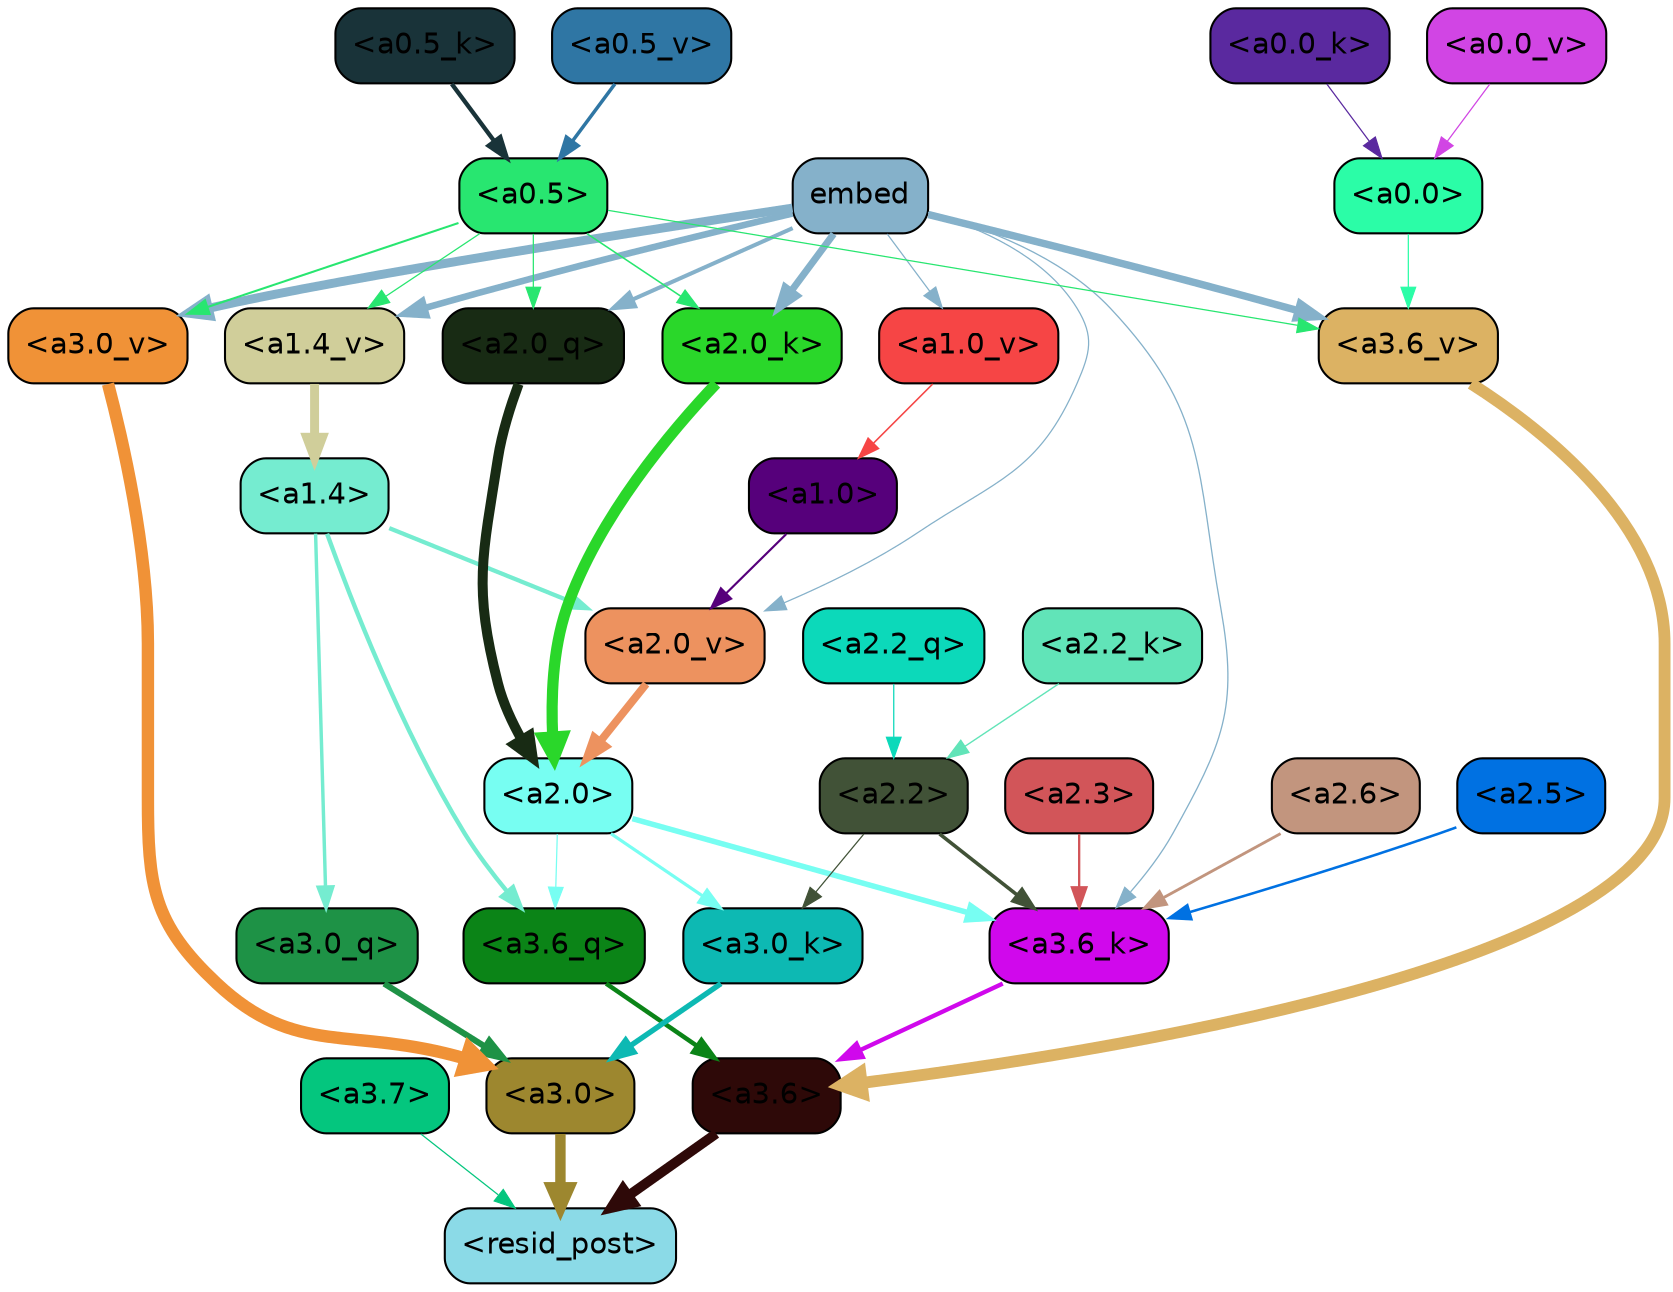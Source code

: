 strict digraph "" {
	graph [bgcolor=transparent,
		layout=dot,
		overlap=false,
		splines=true
	];
	"<a3.7>"	[color=black,
		fillcolor="#04c67e",
		fontname=Helvetica,
		shape=box,
		style="filled, rounded"];
	"<resid_post>"	[color=black,
		fillcolor="#8bdae7",
		fontname=Helvetica,
		shape=box,
		style="filled, rounded"];
	"<a3.7>" -> "<resid_post>"	[color="#04c67e",
		penwidth=0.6];
	"<a3.6>"	[color=black,
		fillcolor="#2e0908",
		fontname=Helvetica,
		shape=box,
		style="filled, rounded"];
	"<a3.6>" -> "<resid_post>"	[color="#2e0908",
		penwidth=4.748674273490906];
	"<a3.0>"	[color=black,
		fillcolor="#9d872f",
		fontname=Helvetica,
		shape=box,
		style="filled, rounded"];
	"<a3.0>" -> "<resid_post>"	[color="#9d872f",
		penwidth=5.004031300544739];
	"<a3.6_q>"	[color=black,
		fillcolor="#0b8417",
		fontname=Helvetica,
		shape=box,
		style="filled, rounded"];
	"<a3.6_q>" -> "<a3.6>"	[color="#0b8417",
		penwidth=2.1656854450702667];
	"<a3.0_q>"	[color=black,
		fillcolor="#1e9246",
		fontname=Helvetica,
		shape=box,
		style="filled, rounded"];
	"<a3.0_q>" -> "<a3.0>"	[color="#1e9246",
		penwidth=2.95696559548378];
	"<a3.6_k>"	[color=black,
		fillcolor="#d008ec",
		fontname=Helvetica,
		shape=box,
		style="filled, rounded"];
	"<a3.6_k>" -> "<a3.6>"	[color="#d008ec",
		penwidth=2.086437076330185];
	"<a3.0_k>"	[color=black,
		fillcolor="#0db9b3",
		fontname=Helvetica,
		shape=box,
		style="filled, rounded"];
	"<a3.0_k>" -> "<a3.0>"	[color="#0db9b3",
		penwidth=2.5988530814647675];
	"<a3.6_v>"	[color=black,
		fillcolor="#dcb263",
		fontname=Helvetica,
		shape=box,
		style="filled, rounded"];
	"<a3.6_v>" -> "<a3.6>"	[color="#dcb263",
		penwidth=5.669987380504608];
	"<a3.0_v>"	[color=black,
		fillcolor="#f09237",
		fontname=Helvetica,
		shape=box,
		style="filled, rounded"];
	"<a3.0_v>" -> "<a3.0>"	[color="#f09237",
		penwidth=5.9515902400016785];
	"<a2.0>"	[color=black,
		fillcolor="#77fef2",
		fontname=Helvetica,
		shape=box,
		style="filled, rounded"];
	"<a2.0>" -> "<a3.6_q>"	[color="#77fef2",
		penwidth=0.6];
	"<a2.0>" -> "<a3.6_k>"	[color="#77fef2",
		penwidth=2.6423546075820923];
	"<a2.0>" -> "<a3.0_k>"	[color="#77fef2",
		penwidth=1.5482127666473389];
	"<a1.4>"	[color=black,
		fillcolor="#75ecd0",
		fontname=Helvetica,
		shape=box,
		style="filled, rounded"];
	"<a1.4>" -> "<a3.6_q>"	[color="#75ecd0",
		penwidth=2.1035547256469727];
	"<a1.4>" -> "<a3.0_q>"	[color="#75ecd0",
		penwidth=1.6541699171066284];
	"<a2.0_v>"	[color=black,
		fillcolor="#ed925f",
		fontname=Helvetica,
		shape=box,
		style="filled, rounded"];
	"<a1.4>" -> "<a2.0_v>"	[color="#75ecd0",
		penwidth=2.048949420452118];
	"<a2.6>"	[color=black,
		fillcolor="#c2957e",
		fontname=Helvetica,
		shape=box,
		style="filled, rounded"];
	"<a2.6>" -> "<a3.6_k>"	[color="#c2957e",
		penwidth=1.3718644380569458];
	"<a2.5>"	[color=black,
		fillcolor="#0071e2",
		fontname=Helvetica,
		shape=box,
		style="filled, rounded"];
	"<a2.5>" -> "<a3.6_k>"	[color="#0071e2",
		penwidth=1.231603980064392];
	"<a2.3>"	[color=black,
		fillcolor="#d25559",
		fontname=Helvetica,
		shape=box,
		style="filled, rounded"];
	"<a2.3>" -> "<a3.6_k>"	[color="#d25559",
		penwidth=1.1117559671401978];
	"<a2.2>"	[color=black,
		fillcolor="#415237",
		fontname=Helvetica,
		shape=box,
		style="filled, rounded"];
	"<a2.2>" -> "<a3.6_k>"	[color="#415237",
		penwidth=1.7315057516098022];
	"<a2.2>" -> "<a3.0_k>"	[color="#415237",
		penwidth=0.6];
	embed	[color=black,
		fillcolor="#85b1ca",
		fontname=Helvetica,
		shape=box,
		style="filled, rounded"];
	embed -> "<a3.6_k>"	[color="#85b1ca",
		penwidth=0.6229734420776367];
	embed -> "<a3.6_v>"	[color="#85b1ca",
		penwidth=3.56406831741333];
	embed -> "<a3.0_v>"	[color="#85b1ca",
		penwidth=4.293717980384827];
	"<a2.0_q>"	[color=black,
		fillcolor="#182b14",
		fontname=Helvetica,
		shape=box,
		style="filled, rounded"];
	embed -> "<a2.0_q>"	[color="#85b1ca",
		penwidth=1.9479764699935913];
	"<a2.0_k>"	[color=black,
		fillcolor="#2ad72a",
		fontname=Helvetica,
		shape=box,
		style="filled, rounded"];
	embed -> "<a2.0_k>"	[color="#85b1ca",
		penwidth=3.348647713661194];
	embed -> "<a2.0_v>"	[color="#85b1ca",
		penwidth=0.6];
	"<a1.4_v>"	[color=black,
		fillcolor="#d0ce9a",
		fontname=Helvetica,
		shape=box,
		style="filled, rounded"];
	embed -> "<a1.4_v>"	[color="#85b1ca",
		penwidth=3.1658360958099365];
	"<a1.0_v>"	[color=black,
		fillcolor="#f64545",
		fontname=Helvetica,
		shape=box,
		style="filled, rounded"];
	embed -> "<a1.0_v>"	[color="#85b1ca",
		penwidth=0.6];
	"<a0.5>"	[color=black,
		fillcolor="#28e670",
		fontname=Helvetica,
		shape=box,
		style="filled, rounded"];
	"<a0.5>" -> "<a3.6_v>"	[color="#28e670",
		penwidth=0.6];
	"<a0.5>" -> "<a3.0_v>"	[color="#28e670",
		penwidth=0.9916514158248901];
	"<a0.5>" -> "<a2.0_q>"	[color="#28e670",
		penwidth=0.6];
	"<a0.5>" -> "<a2.0_k>"	[color="#28e670",
		penwidth=0.7479127645492554];
	"<a0.5>" -> "<a1.4_v>"	[color="#28e670",
		penwidth=0.6];
	"<a0.0>"	[color=black,
		fillcolor="#2bfda7",
		fontname=Helvetica,
		shape=box,
		style="filled, rounded"];
	"<a0.0>" -> "<a3.6_v>"	[color="#2bfda7",
		penwidth=0.6];
	"<a2.2_q>"	[color=black,
		fillcolor="#0cd9ba",
		fontname=Helvetica,
		shape=box,
		style="filled, rounded"];
	"<a2.2_q>" -> "<a2.2>"	[color="#0cd9ba",
		penwidth=0.6068362593650818];
	"<a2.0_q>" -> "<a2.0>"	[color="#182b14",
		penwidth=4.801594913005829];
	"<a2.2_k>"	[color=black,
		fillcolor="#61e4b8",
		fontname=Helvetica,
		shape=box,
		style="filled, rounded"];
	"<a2.2_k>" -> "<a2.2>"	[color="#61e4b8",
		penwidth=0.6648573875427246];
	"<a2.0_k>" -> "<a2.0>"	[color="#2ad72a",
		penwidth=5.364346981048584];
	"<a2.0_v>" -> "<a2.0>"	[color="#ed925f",
		penwidth=3.76983106136322];
	"<a1.0>"	[color=black,
		fillcolor="#56007b",
		fontname=Helvetica,
		shape=box,
		style="filled, rounded"];
	"<a1.0>" -> "<a2.0_v>"	[color="#56007b",
		penwidth=1.0333166718482971];
	"<a1.4_v>" -> "<a1.4>"	[color="#d0ce9a",
		penwidth=4.295930981636047];
	"<a1.0_v>" -> "<a1.0>"	[color="#f64545",
		penwidth=0.7506231069564819];
	"<a0.5_k>"	[color=black,
		fillcolor="#193339",
		fontname=Helvetica,
		shape=box,
		style="filled, rounded"];
	"<a0.5_k>" -> "<a0.5>"	[color="#193339",
		penwidth=2.078277349472046];
	"<a0.0_k>"	[color=black,
		fillcolor="#5a299f",
		fontname=Helvetica,
		shape=box,
		style="filled, rounded"];
	"<a0.0_k>" -> "<a0.0>"	[color="#5a299f",
		penwidth=0.6];
	"<a0.5_v>"	[color=black,
		fillcolor="#2f76a4",
		fontname=Helvetica,
		shape=box,
		style="filled, rounded"];
	"<a0.5_v>" -> "<a0.5>"	[color="#2f76a4",
		penwidth=1.6795680522918701];
	"<a0.0_v>"	[color=black,
		fillcolor="#d145e4",
		fontname=Helvetica,
		shape=box,
		style="filled, rounded"];
	"<a0.0_v>" -> "<a0.0>"	[color="#d145e4",
		penwidth=0.6];
}
